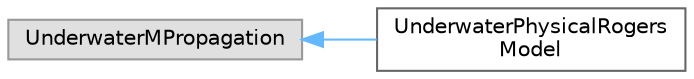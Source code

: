 digraph "Graphical Class Hierarchy"
{
 // LATEX_PDF_SIZE
  bgcolor="transparent";
  edge [fontname=Helvetica,fontsize=10,labelfontname=Helvetica,labelfontsize=10];
  node [fontname=Helvetica,fontsize=10,shape=box,height=0.2,width=0.4];
  rankdir="LR";
  Node0 [id="Node000000",label="UnderwaterMPropagation",height=0.2,width=0.4,color="grey60", fillcolor="#E0E0E0", style="filled",tooltip=" "];
  Node0 -> Node1 [id="edge378_Node000000_Node000001",dir="back",color="steelblue1",style="solid",tooltip=" "];
  Node1 [id="Node000001",label="UnderwaterPhysicalRogers\lModel",height=0.2,width=0.4,color="grey40", fillcolor="white", style="filled",URL="$classUnderwaterPhysicalRogersModel.html",tooltip=" "];
}
